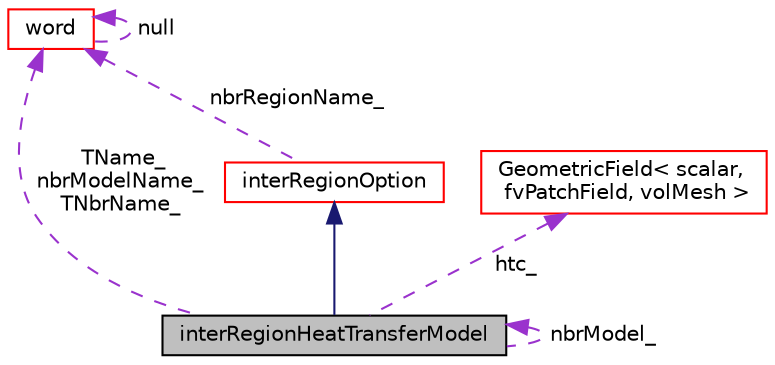 digraph "interRegionHeatTransferModel"
{
  bgcolor="transparent";
  edge [fontname="Helvetica",fontsize="10",labelfontname="Helvetica",labelfontsize="10"];
  node [fontname="Helvetica",fontsize="10",shape=record];
  Node1 [label="interRegionHeatTransferModel",height=0.2,width=0.4,color="black", fillcolor="grey75", style="filled", fontcolor="black"];
  Node2 -> Node1 [dir="back",color="midnightblue",fontsize="10",style="solid",fontname="Helvetica"];
  Node2 [label="interRegionOption",height=0.2,width=0.4,color="red",URL="$a01182.html",tooltip="Base class for inter-region exchange. "];
  Node3 -> Node2 [dir="back",color="darkorchid3",fontsize="10",style="dashed",label=" nbrRegionName_" ,fontname="Helvetica"];
  Node3 [label="word",height=0.2,width=0.4,color="red",URL="$a02969.html",tooltip="A class for handling words, derived from string. "];
  Node3 -> Node3 [dir="back",color="darkorchid3",fontsize="10",style="dashed",label=" null" ,fontname="Helvetica"];
  Node4 -> Node1 [dir="back",color="darkorchid3",fontsize="10",style="dashed",label=" htc_" ,fontname="Helvetica"];
  Node4 [label="GeometricField\< scalar,\l fvPatchField, volMesh \>",height=0.2,width=0.4,color="red",URL="$a00933.html"];
  Node3 -> Node1 [dir="back",color="darkorchid3",fontsize="10",style="dashed",label=" TName_\nnbrModelName_\nTNbrName_" ,fontname="Helvetica"];
  Node1 -> Node1 [dir="back",color="darkorchid3",fontsize="10",style="dashed",label=" nbrModel_" ,fontname="Helvetica"];
}
